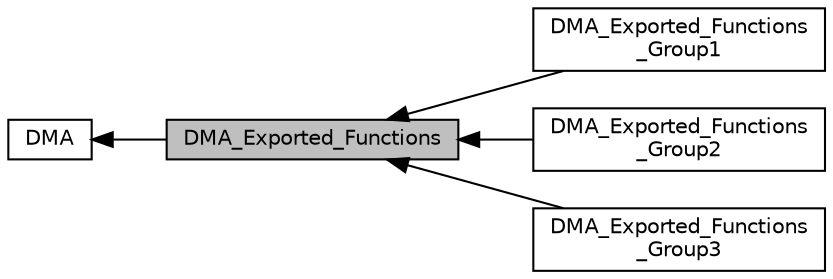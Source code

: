 digraph "DMA_Exported_Functions"
{
  edge [fontname="Helvetica",fontsize="10",labelfontname="Helvetica",labelfontsize="10"];
  node [fontname="Helvetica",fontsize="10",shape=box];
  rankdir=LR;
  Node2 [label="DMA",height=0.2,width=0.4,color="black", fillcolor="white", style="filled",URL="$group__DMA.html",tooltip="DMA HAL module driver."];
  Node1 [label="DMA_Exported_Functions",height=0.2,width=0.4,color="black", fillcolor="grey75", style="filled", fontcolor="black",tooltip=" "];
  Node3 [label="DMA_Exported_Functions\l_Group1",height=0.2,width=0.4,color="black", fillcolor="white", style="filled",URL="$group__DMA__Exported__Functions__Group1.html",tooltip=" "];
  Node4 [label="DMA_Exported_Functions\l_Group2",height=0.2,width=0.4,color="black", fillcolor="white", style="filled",URL="$group__DMA__Exported__Functions__Group2.html",tooltip=" "];
  Node5 [label="DMA_Exported_Functions\l_Group3",height=0.2,width=0.4,color="black", fillcolor="white", style="filled",URL="$group__DMA__Exported__Functions__Group3.html",tooltip=" "];
  Node2->Node1 [shape=plaintext, dir="back", style="solid"];
  Node1->Node3 [shape=plaintext, dir="back", style="solid"];
  Node1->Node4 [shape=plaintext, dir="back", style="solid"];
  Node1->Node5 [shape=plaintext, dir="back", style="solid"];
}
